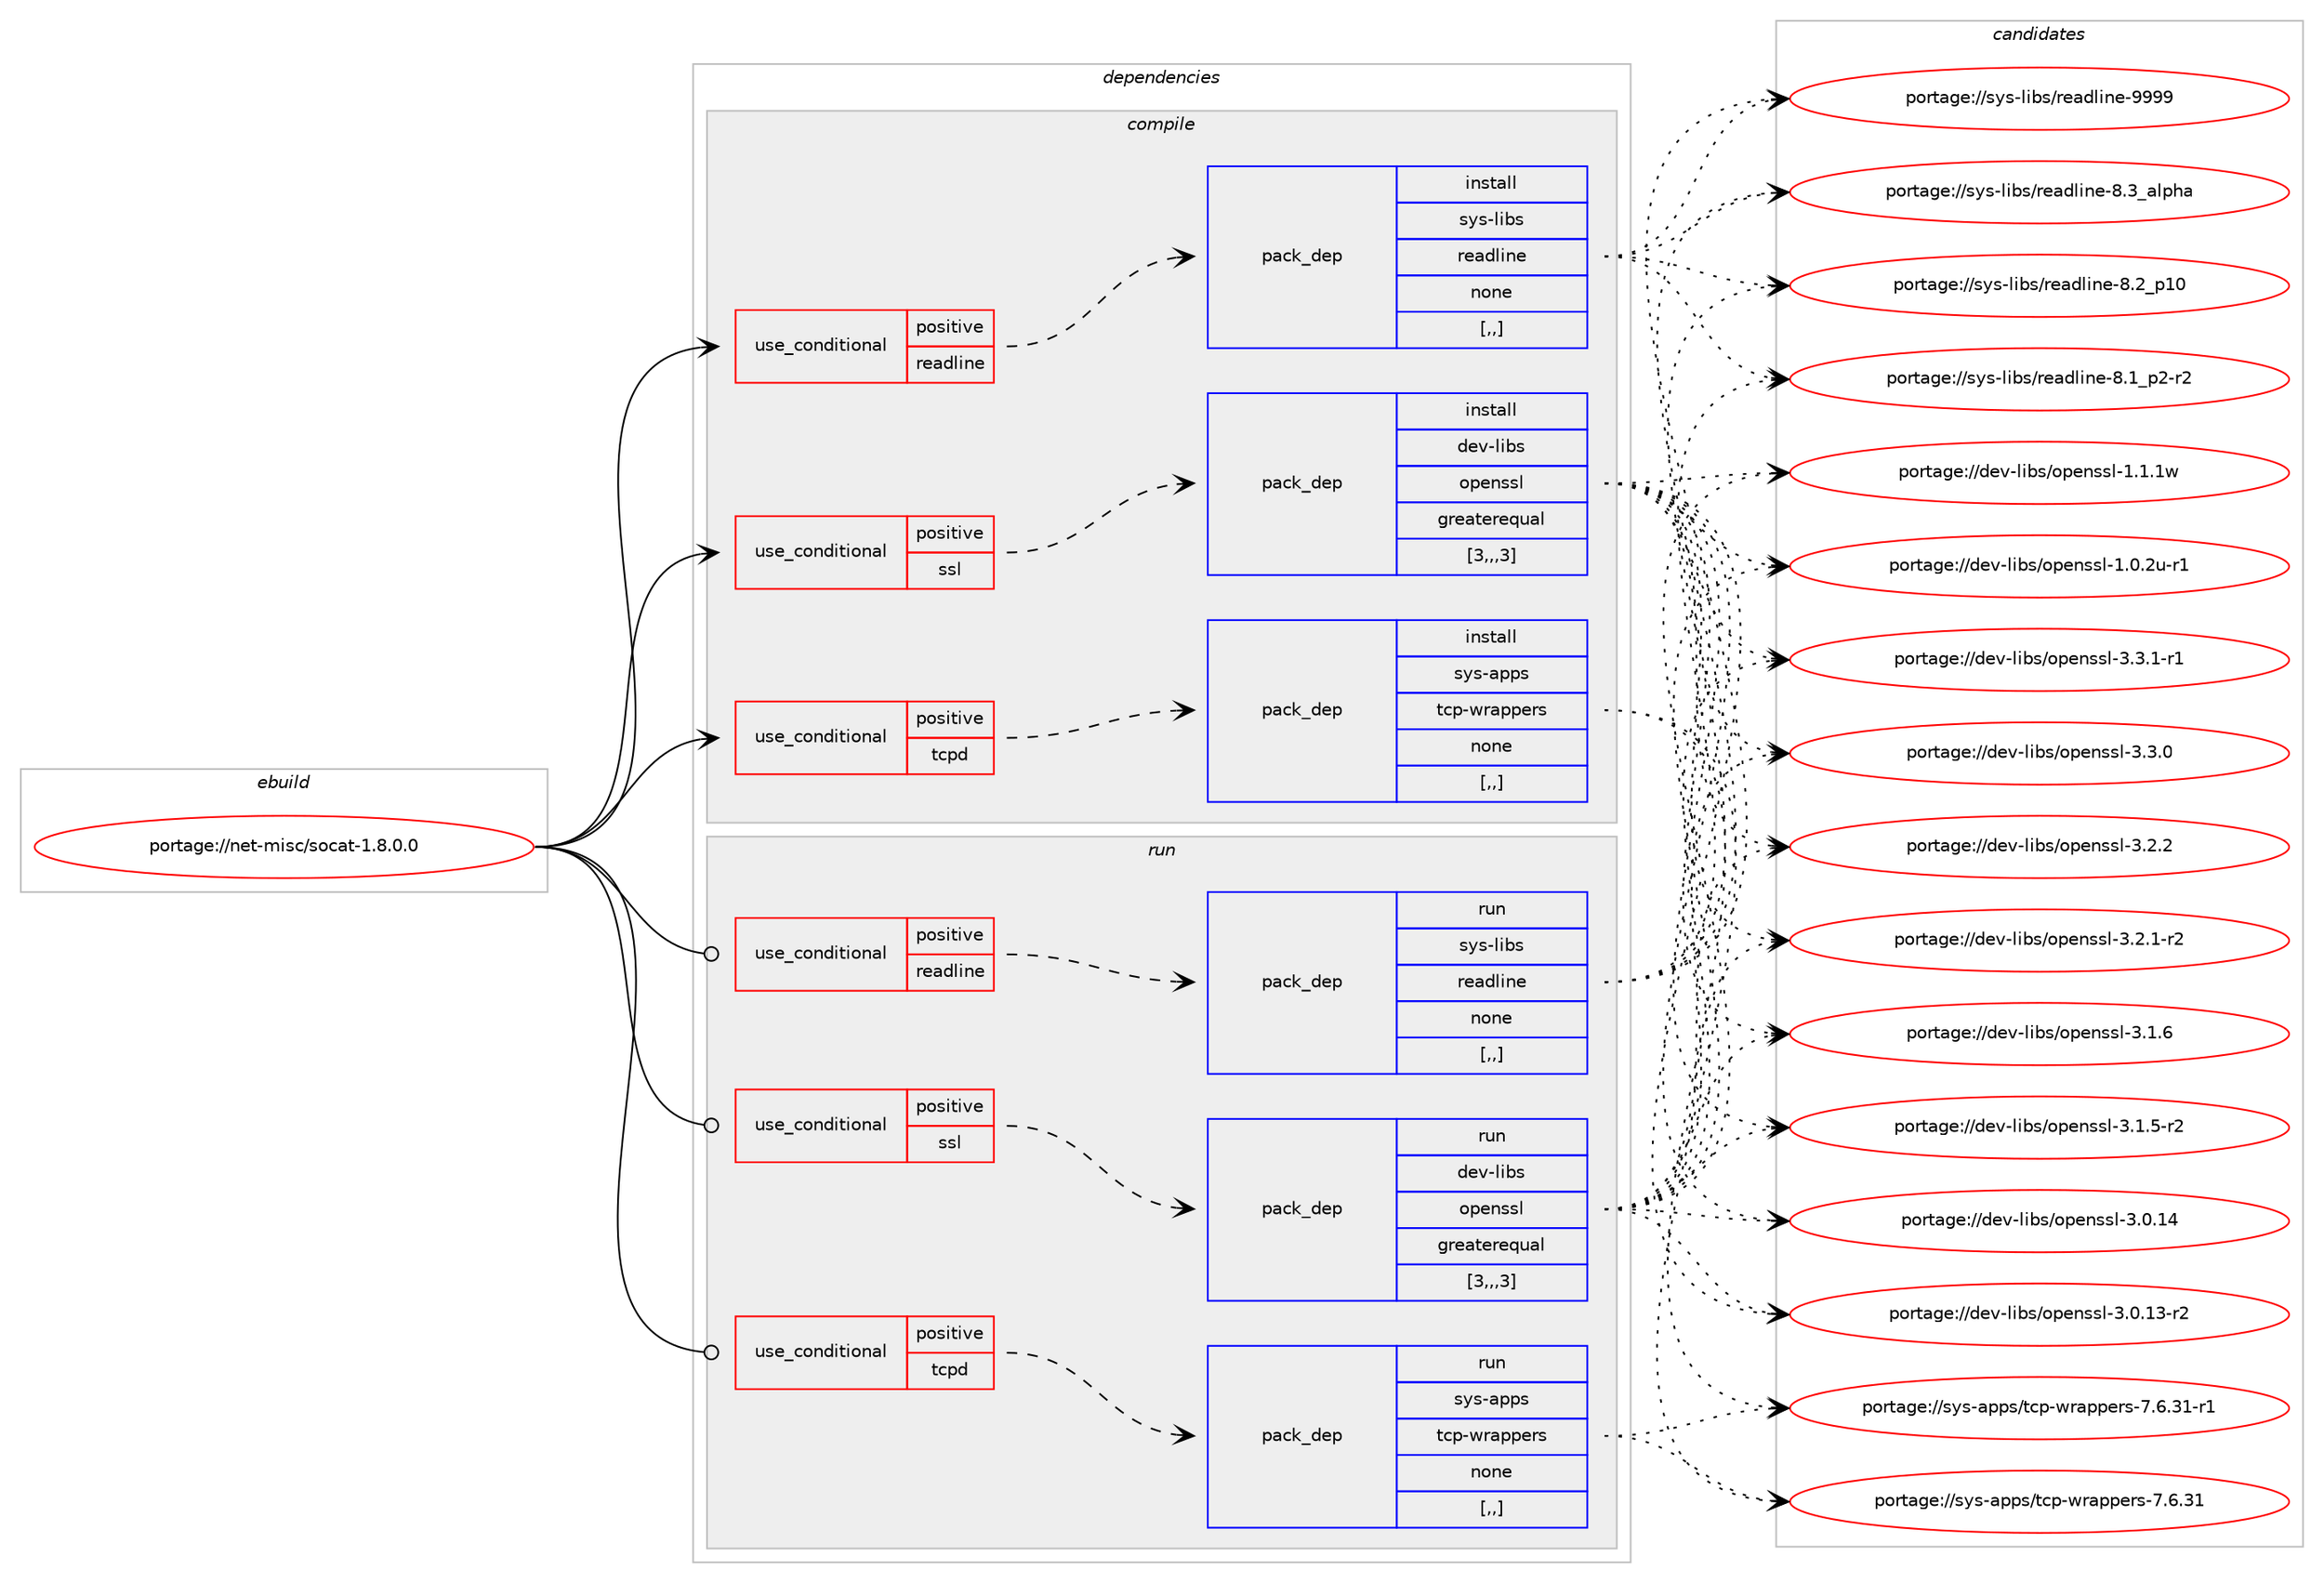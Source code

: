 digraph prolog {

# *************
# Graph options
# *************

newrank=true;
concentrate=true;
compound=true;
graph [rankdir=LR,fontname=Helvetica,fontsize=10,ranksep=1.5];#, ranksep=2.5, nodesep=0.2];
edge  [arrowhead=vee];
node  [fontname=Helvetica,fontsize=10];

# **********
# The ebuild
# **********

subgraph cluster_leftcol {
color=gray;
label=<<i>ebuild</i>>;
id [label="portage://net-misc/socat-1.8.0.0", color=red, width=4, href="../net-misc/socat-1.8.0.0.svg"];
}

# ****************
# The dependencies
# ****************

subgraph cluster_midcol {
color=gray;
label=<<i>dependencies</i>>;
subgraph cluster_compile {
fillcolor="#eeeeee";
style=filled;
label=<<i>compile</i>>;
subgraph cond99003 {
dependency375642 [label=<<TABLE BORDER="0" CELLBORDER="1" CELLSPACING="0" CELLPADDING="4"><TR><TD ROWSPAN="3" CELLPADDING="10">use_conditional</TD></TR><TR><TD>positive</TD></TR><TR><TD>readline</TD></TR></TABLE>>, shape=none, color=red];
subgraph pack273942 {
dependency375643 [label=<<TABLE BORDER="0" CELLBORDER="1" CELLSPACING="0" CELLPADDING="4" WIDTH="220"><TR><TD ROWSPAN="6" CELLPADDING="30">pack_dep</TD></TR><TR><TD WIDTH="110">install</TD></TR><TR><TD>sys-libs</TD></TR><TR><TD>readline</TD></TR><TR><TD>none</TD></TR><TR><TD>[,,]</TD></TR></TABLE>>, shape=none, color=blue];
}
dependency375642:e -> dependency375643:w [weight=20,style="dashed",arrowhead="vee"];
}
id:e -> dependency375642:w [weight=20,style="solid",arrowhead="vee"];
subgraph cond99004 {
dependency375644 [label=<<TABLE BORDER="0" CELLBORDER="1" CELLSPACING="0" CELLPADDING="4"><TR><TD ROWSPAN="3" CELLPADDING="10">use_conditional</TD></TR><TR><TD>positive</TD></TR><TR><TD>ssl</TD></TR></TABLE>>, shape=none, color=red];
subgraph pack273943 {
dependency375645 [label=<<TABLE BORDER="0" CELLBORDER="1" CELLSPACING="0" CELLPADDING="4" WIDTH="220"><TR><TD ROWSPAN="6" CELLPADDING="30">pack_dep</TD></TR><TR><TD WIDTH="110">install</TD></TR><TR><TD>dev-libs</TD></TR><TR><TD>openssl</TD></TR><TR><TD>greaterequal</TD></TR><TR><TD>[3,,,3]</TD></TR></TABLE>>, shape=none, color=blue];
}
dependency375644:e -> dependency375645:w [weight=20,style="dashed",arrowhead="vee"];
}
id:e -> dependency375644:w [weight=20,style="solid",arrowhead="vee"];
subgraph cond99005 {
dependency375646 [label=<<TABLE BORDER="0" CELLBORDER="1" CELLSPACING="0" CELLPADDING="4"><TR><TD ROWSPAN="3" CELLPADDING="10">use_conditional</TD></TR><TR><TD>positive</TD></TR><TR><TD>tcpd</TD></TR></TABLE>>, shape=none, color=red];
subgraph pack273944 {
dependency375647 [label=<<TABLE BORDER="0" CELLBORDER="1" CELLSPACING="0" CELLPADDING="4" WIDTH="220"><TR><TD ROWSPAN="6" CELLPADDING="30">pack_dep</TD></TR><TR><TD WIDTH="110">install</TD></TR><TR><TD>sys-apps</TD></TR><TR><TD>tcp-wrappers</TD></TR><TR><TD>none</TD></TR><TR><TD>[,,]</TD></TR></TABLE>>, shape=none, color=blue];
}
dependency375646:e -> dependency375647:w [weight=20,style="dashed",arrowhead="vee"];
}
id:e -> dependency375646:w [weight=20,style="solid",arrowhead="vee"];
}
subgraph cluster_compileandrun {
fillcolor="#eeeeee";
style=filled;
label=<<i>compile and run</i>>;
}
subgraph cluster_run {
fillcolor="#eeeeee";
style=filled;
label=<<i>run</i>>;
subgraph cond99006 {
dependency375648 [label=<<TABLE BORDER="0" CELLBORDER="1" CELLSPACING="0" CELLPADDING="4"><TR><TD ROWSPAN="3" CELLPADDING="10">use_conditional</TD></TR><TR><TD>positive</TD></TR><TR><TD>readline</TD></TR></TABLE>>, shape=none, color=red];
subgraph pack273945 {
dependency375649 [label=<<TABLE BORDER="0" CELLBORDER="1" CELLSPACING="0" CELLPADDING="4" WIDTH="220"><TR><TD ROWSPAN="6" CELLPADDING="30">pack_dep</TD></TR><TR><TD WIDTH="110">run</TD></TR><TR><TD>sys-libs</TD></TR><TR><TD>readline</TD></TR><TR><TD>none</TD></TR><TR><TD>[,,]</TD></TR></TABLE>>, shape=none, color=blue];
}
dependency375648:e -> dependency375649:w [weight=20,style="dashed",arrowhead="vee"];
}
id:e -> dependency375648:w [weight=20,style="solid",arrowhead="odot"];
subgraph cond99007 {
dependency375650 [label=<<TABLE BORDER="0" CELLBORDER="1" CELLSPACING="0" CELLPADDING="4"><TR><TD ROWSPAN="3" CELLPADDING="10">use_conditional</TD></TR><TR><TD>positive</TD></TR><TR><TD>ssl</TD></TR></TABLE>>, shape=none, color=red];
subgraph pack273946 {
dependency375651 [label=<<TABLE BORDER="0" CELLBORDER="1" CELLSPACING="0" CELLPADDING="4" WIDTH="220"><TR><TD ROWSPAN="6" CELLPADDING="30">pack_dep</TD></TR><TR><TD WIDTH="110">run</TD></TR><TR><TD>dev-libs</TD></TR><TR><TD>openssl</TD></TR><TR><TD>greaterequal</TD></TR><TR><TD>[3,,,3]</TD></TR></TABLE>>, shape=none, color=blue];
}
dependency375650:e -> dependency375651:w [weight=20,style="dashed",arrowhead="vee"];
}
id:e -> dependency375650:w [weight=20,style="solid",arrowhead="odot"];
subgraph cond99008 {
dependency375652 [label=<<TABLE BORDER="0" CELLBORDER="1" CELLSPACING="0" CELLPADDING="4"><TR><TD ROWSPAN="3" CELLPADDING="10">use_conditional</TD></TR><TR><TD>positive</TD></TR><TR><TD>tcpd</TD></TR></TABLE>>, shape=none, color=red];
subgraph pack273947 {
dependency375653 [label=<<TABLE BORDER="0" CELLBORDER="1" CELLSPACING="0" CELLPADDING="4" WIDTH="220"><TR><TD ROWSPAN="6" CELLPADDING="30">pack_dep</TD></TR><TR><TD WIDTH="110">run</TD></TR><TR><TD>sys-apps</TD></TR><TR><TD>tcp-wrappers</TD></TR><TR><TD>none</TD></TR><TR><TD>[,,]</TD></TR></TABLE>>, shape=none, color=blue];
}
dependency375652:e -> dependency375653:w [weight=20,style="dashed",arrowhead="vee"];
}
id:e -> dependency375652:w [weight=20,style="solid",arrowhead="odot"];
}
}

# **************
# The candidates
# **************

subgraph cluster_choices {
rank=same;
color=gray;
label=<<i>candidates</i>>;

subgraph choice273942 {
color=black;
nodesep=1;
choice115121115451081059811547114101971001081051101014557575757 [label="portage://sys-libs/readline-9999", color=red, width=4,href="../sys-libs/readline-9999.svg"];
choice1151211154510810598115471141019710010810511010145564651959710811210497 [label="portage://sys-libs/readline-8.3_alpha", color=red, width=4,href="../sys-libs/readline-8.3_alpha.svg"];
choice1151211154510810598115471141019710010810511010145564650951124948 [label="portage://sys-libs/readline-8.2_p10", color=red, width=4,href="../sys-libs/readline-8.2_p10.svg"];
choice115121115451081059811547114101971001081051101014556464995112504511450 [label="portage://sys-libs/readline-8.1_p2-r2", color=red, width=4,href="../sys-libs/readline-8.1_p2-r2.svg"];
dependency375643:e -> choice115121115451081059811547114101971001081051101014557575757:w [style=dotted,weight="100"];
dependency375643:e -> choice1151211154510810598115471141019710010810511010145564651959710811210497:w [style=dotted,weight="100"];
dependency375643:e -> choice1151211154510810598115471141019710010810511010145564650951124948:w [style=dotted,weight="100"];
dependency375643:e -> choice115121115451081059811547114101971001081051101014556464995112504511450:w [style=dotted,weight="100"];
}
subgraph choice273943 {
color=black;
nodesep=1;
choice1001011184510810598115471111121011101151151084551465146494511449 [label="portage://dev-libs/openssl-3.3.1-r1", color=red, width=4,href="../dev-libs/openssl-3.3.1-r1.svg"];
choice100101118451081059811547111112101110115115108455146514648 [label="portage://dev-libs/openssl-3.3.0", color=red, width=4,href="../dev-libs/openssl-3.3.0.svg"];
choice100101118451081059811547111112101110115115108455146504650 [label="portage://dev-libs/openssl-3.2.2", color=red, width=4,href="../dev-libs/openssl-3.2.2.svg"];
choice1001011184510810598115471111121011101151151084551465046494511450 [label="portage://dev-libs/openssl-3.2.1-r2", color=red, width=4,href="../dev-libs/openssl-3.2.1-r2.svg"];
choice100101118451081059811547111112101110115115108455146494654 [label="portage://dev-libs/openssl-3.1.6", color=red, width=4,href="../dev-libs/openssl-3.1.6.svg"];
choice1001011184510810598115471111121011101151151084551464946534511450 [label="portage://dev-libs/openssl-3.1.5-r2", color=red, width=4,href="../dev-libs/openssl-3.1.5-r2.svg"];
choice10010111845108105981154711111210111011511510845514648464952 [label="portage://dev-libs/openssl-3.0.14", color=red, width=4,href="../dev-libs/openssl-3.0.14.svg"];
choice100101118451081059811547111112101110115115108455146484649514511450 [label="portage://dev-libs/openssl-3.0.13-r2", color=red, width=4,href="../dev-libs/openssl-3.0.13-r2.svg"];
choice100101118451081059811547111112101110115115108454946494649119 [label="portage://dev-libs/openssl-1.1.1w", color=red, width=4,href="../dev-libs/openssl-1.1.1w.svg"];
choice1001011184510810598115471111121011101151151084549464846501174511449 [label="portage://dev-libs/openssl-1.0.2u-r1", color=red, width=4,href="../dev-libs/openssl-1.0.2u-r1.svg"];
dependency375645:e -> choice1001011184510810598115471111121011101151151084551465146494511449:w [style=dotted,weight="100"];
dependency375645:e -> choice100101118451081059811547111112101110115115108455146514648:w [style=dotted,weight="100"];
dependency375645:e -> choice100101118451081059811547111112101110115115108455146504650:w [style=dotted,weight="100"];
dependency375645:e -> choice1001011184510810598115471111121011101151151084551465046494511450:w [style=dotted,weight="100"];
dependency375645:e -> choice100101118451081059811547111112101110115115108455146494654:w [style=dotted,weight="100"];
dependency375645:e -> choice1001011184510810598115471111121011101151151084551464946534511450:w [style=dotted,weight="100"];
dependency375645:e -> choice10010111845108105981154711111210111011511510845514648464952:w [style=dotted,weight="100"];
dependency375645:e -> choice100101118451081059811547111112101110115115108455146484649514511450:w [style=dotted,weight="100"];
dependency375645:e -> choice100101118451081059811547111112101110115115108454946494649119:w [style=dotted,weight="100"];
dependency375645:e -> choice1001011184510810598115471111121011101151151084549464846501174511449:w [style=dotted,weight="100"];
}
subgraph choice273944 {
color=black;
nodesep=1;
choice115121115459711211211547116991124511911497112112101114115455546544651494511449 [label="portage://sys-apps/tcp-wrappers-7.6.31-r1", color=red, width=4,href="../sys-apps/tcp-wrappers-7.6.31-r1.svg"];
choice11512111545971121121154711699112451191149711211210111411545554654465149 [label="portage://sys-apps/tcp-wrappers-7.6.31", color=red, width=4,href="../sys-apps/tcp-wrappers-7.6.31.svg"];
dependency375647:e -> choice115121115459711211211547116991124511911497112112101114115455546544651494511449:w [style=dotted,weight="100"];
dependency375647:e -> choice11512111545971121121154711699112451191149711211210111411545554654465149:w [style=dotted,weight="100"];
}
subgraph choice273945 {
color=black;
nodesep=1;
choice115121115451081059811547114101971001081051101014557575757 [label="portage://sys-libs/readline-9999", color=red, width=4,href="../sys-libs/readline-9999.svg"];
choice1151211154510810598115471141019710010810511010145564651959710811210497 [label="portage://sys-libs/readline-8.3_alpha", color=red, width=4,href="../sys-libs/readline-8.3_alpha.svg"];
choice1151211154510810598115471141019710010810511010145564650951124948 [label="portage://sys-libs/readline-8.2_p10", color=red, width=4,href="../sys-libs/readline-8.2_p10.svg"];
choice115121115451081059811547114101971001081051101014556464995112504511450 [label="portage://sys-libs/readline-8.1_p2-r2", color=red, width=4,href="../sys-libs/readline-8.1_p2-r2.svg"];
dependency375649:e -> choice115121115451081059811547114101971001081051101014557575757:w [style=dotted,weight="100"];
dependency375649:e -> choice1151211154510810598115471141019710010810511010145564651959710811210497:w [style=dotted,weight="100"];
dependency375649:e -> choice1151211154510810598115471141019710010810511010145564650951124948:w [style=dotted,weight="100"];
dependency375649:e -> choice115121115451081059811547114101971001081051101014556464995112504511450:w [style=dotted,weight="100"];
}
subgraph choice273946 {
color=black;
nodesep=1;
choice1001011184510810598115471111121011101151151084551465146494511449 [label="portage://dev-libs/openssl-3.3.1-r1", color=red, width=4,href="../dev-libs/openssl-3.3.1-r1.svg"];
choice100101118451081059811547111112101110115115108455146514648 [label="portage://dev-libs/openssl-3.3.0", color=red, width=4,href="../dev-libs/openssl-3.3.0.svg"];
choice100101118451081059811547111112101110115115108455146504650 [label="portage://dev-libs/openssl-3.2.2", color=red, width=4,href="../dev-libs/openssl-3.2.2.svg"];
choice1001011184510810598115471111121011101151151084551465046494511450 [label="portage://dev-libs/openssl-3.2.1-r2", color=red, width=4,href="../dev-libs/openssl-3.2.1-r2.svg"];
choice100101118451081059811547111112101110115115108455146494654 [label="portage://dev-libs/openssl-3.1.6", color=red, width=4,href="../dev-libs/openssl-3.1.6.svg"];
choice1001011184510810598115471111121011101151151084551464946534511450 [label="portage://dev-libs/openssl-3.1.5-r2", color=red, width=4,href="../dev-libs/openssl-3.1.5-r2.svg"];
choice10010111845108105981154711111210111011511510845514648464952 [label="portage://dev-libs/openssl-3.0.14", color=red, width=4,href="../dev-libs/openssl-3.0.14.svg"];
choice100101118451081059811547111112101110115115108455146484649514511450 [label="portage://dev-libs/openssl-3.0.13-r2", color=red, width=4,href="../dev-libs/openssl-3.0.13-r2.svg"];
choice100101118451081059811547111112101110115115108454946494649119 [label="portage://dev-libs/openssl-1.1.1w", color=red, width=4,href="../dev-libs/openssl-1.1.1w.svg"];
choice1001011184510810598115471111121011101151151084549464846501174511449 [label="portage://dev-libs/openssl-1.0.2u-r1", color=red, width=4,href="../dev-libs/openssl-1.0.2u-r1.svg"];
dependency375651:e -> choice1001011184510810598115471111121011101151151084551465146494511449:w [style=dotted,weight="100"];
dependency375651:e -> choice100101118451081059811547111112101110115115108455146514648:w [style=dotted,weight="100"];
dependency375651:e -> choice100101118451081059811547111112101110115115108455146504650:w [style=dotted,weight="100"];
dependency375651:e -> choice1001011184510810598115471111121011101151151084551465046494511450:w [style=dotted,weight="100"];
dependency375651:e -> choice100101118451081059811547111112101110115115108455146494654:w [style=dotted,weight="100"];
dependency375651:e -> choice1001011184510810598115471111121011101151151084551464946534511450:w [style=dotted,weight="100"];
dependency375651:e -> choice10010111845108105981154711111210111011511510845514648464952:w [style=dotted,weight="100"];
dependency375651:e -> choice100101118451081059811547111112101110115115108455146484649514511450:w [style=dotted,weight="100"];
dependency375651:e -> choice100101118451081059811547111112101110115115108454946494649119:w [style=dotted,weight="100"];
dependency375651:e -> choice1001011184510810598115471111121011101151151084549464846501174511449:w [style=dotted,weight="100"];
}
subgraph choice273947 {
color=black;
nodesep=1;
choice115121115459711211211547116991124511911497112112101114115455546544651494511449 [label="portage://sys-apps/tcp-wrappers-7.6.31-r1", color=red, width=4,href="../sys-apps/tcp-wrappers-7.6.31-r1.svg"];
choice11512111545971121121154711699112451191149711211210111411545554654465149 [label="portage://sys-apps/tcp-wrappers-7.6.31", color=red, width=4,href="../sys-apps/tcp-wrappers-7.6.31.svg"];
dependency375653:e -> choice115121115459711211211547116991124511911497112112101114115455546544651494511449:w [style=dotted,weight="100"];
dependency375653:e -> choice11512111545971121121154711699112451191149711211210111411545554654465149:w [style=dotted,weight="100"];
}
}

}
